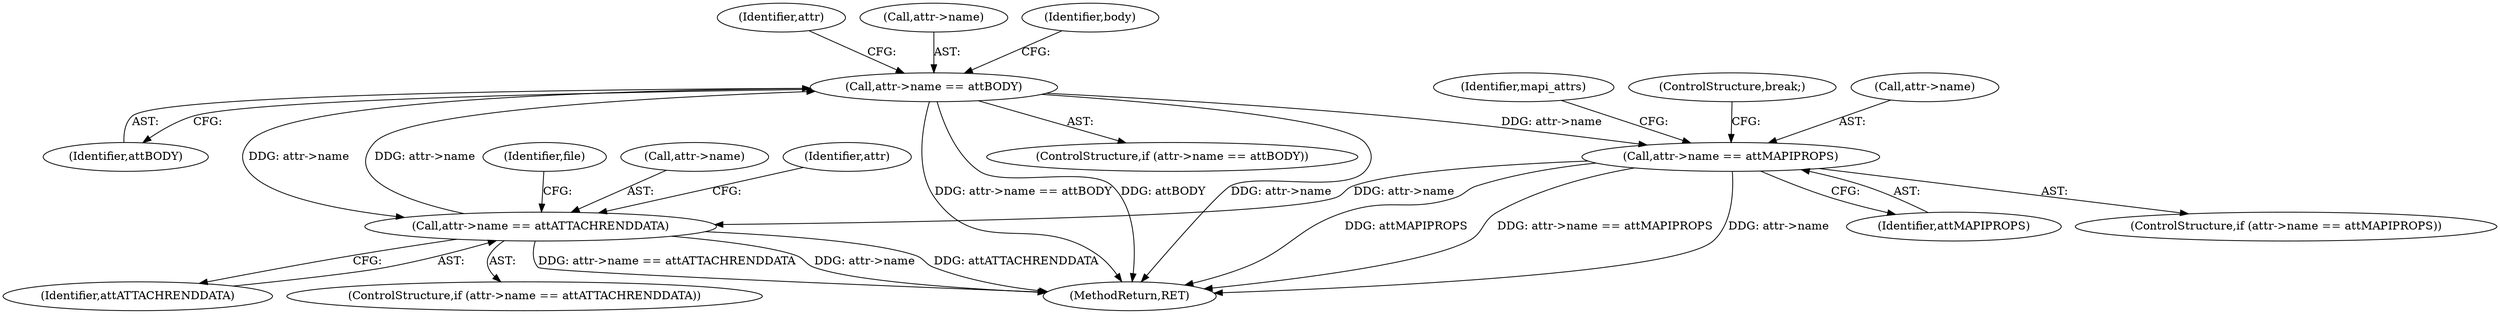 digraph "0_tnef_8dccf79857ceeb7a6d3e42c1e762e7b865d5344d_1@pointer" {
"1000207" [label="(Call,attr->name == attBODY)"];
"1000179" [label="(Call,attr->name == attATTACHRENDDATA)"];
"1000221" [label="(Call,attr->name == attMAPIPROPS)"];
"1000207" [label="(Call,attr->name == attBODY)"];
"1000229" [label="(Identifier,mapi_attrs)"];
"1000298" [label="(ControlStructure,break;)"];
"1000223" [label="(Identifier,attr)"];
"1000225" [label="(Identifier,attMAPIPROPS)"];
"1000448" [label="(MethodReturn,RET)"];
"1000208" [label="(Call,attr->name)"];
"1000180" [label="(Call,attr->name)"];
"1000179" [label="(Call,attr->name == attATTACHRENDDATA)"];
"1000202" [label="(Identifier,attr)"];
"1000221" [label="(Call,attr->name == attMAPIPROPS)"];
"1000206" [label="(ControlStructure,if (attr->name == attBODY))"];
"1000220" [label="(ControlStructure,if (attr->name == attMAPIPROPS))"];
"1000211" [label="(Identifier,attBODY)"];
"1000215" [label="(Identifier,body)"];
"1000186" [label="(Identifier,file)"];
"1000207" [label="(Call,attr->name == attBODY)"];
"1000222" [label="(Call,attr->name)"];
"1000183" [label="(Identifier,attATTACHRENDDATA)"];
"1000178" [label="(ControlStructure,if (attr->name == attATTACHRENDDATA))"];
"1000207" -> "1000206"  [label="AST: "];
"1000207" -> "1000211"  [label="CFG: "];
"1000208" -> "1000207"  [label="AST: "];
"1000211" -> "1000207"  [label="AST: "];
"1000215" -> "1000207"  [label="CFG: "];
"1000223" -> "1000207"  [label="CFG: "];
"1000207" -> "1000448"  [label="DDG: attr->name"];
"1000207" -> "1000448"  [label="DDG: attr->name == attBODY"];
"1000207" -> "1000448"  [label="DDG: attBODY"];
"1000207" -> "1000179"  [label="DDG: attr->name"];
"1000179" -> "1000207"  [label="DDG: attr->name"];
"1000207" -> "1000221"  [label="DDG: attr->name"];
"1000179" -> "1000178"  [label="AST: "];
"1000179" -> "1000183"  [label="CFG: "];
"1000180" -> "1000179"  [label="AST: "];
"1000183" -> "1000179"  [label="AST: "];
"1000186" -> "1000179"  [label="CFG: "];
"1000202" -> "1000179"  [label="CFG: "];
"1000179" -> "1000448"  [label="DDG: attr->name == attATTACHRENDDATA"];
"1000179" -> "1000448"  [label="DDG: attr->name"];
"1000179" -> "1000448"  [label="DDG: attATTACHRENDDATA"];
"1000221" -> "1000179"  [label="DDG: attr->name"];
"1000221" -> "1000220"  [label="AST: "];
"1000221" -> "1000225"  [label="CFG: "];
"1000222" -> "1000221"  [label="AST: "];
"1000225" -> "1000221"  [label="AST: "];
"1000229" -> "1000221"  [label="CFG: "];
"1000298" -> "1000221"  [label="CFG: "];
"1000221" -> "1000448"  [label="DDG: attMAPIPROPS"];
"1000221" -> "1000448"  [label="DDG: attr->name == attMAPIPROPS"];
"1000221" -> "1000448"  [label="DDG: attr->name"];
}
